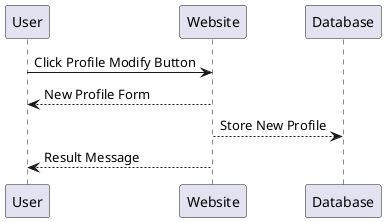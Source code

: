 @startuml
User -> Website: Click Profile Modify Button
Website --> User: New Profile Form
Website --> Database: Store New Profile
User <-- Website: Result Message
@enduml
